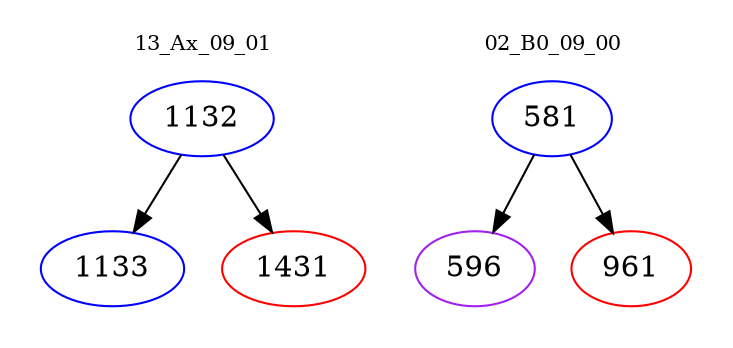 digraph{
subgraph cluster_0 {
color = white
label = "13_Ax_09_01";
fontsize=10;
T0_1132 [label="1132", color="blue"]
T0_1132 -> T0_1133 [color="black"]
T0_1133 [label="1133", color="blue"]
T0_1132 -> T0_1431 [color="black"]
T0_1431 [label="1431", color="red"]
}
subgraph cluster_1 {
color = white
label = "02_B0_09_00";
fontsize=10;
T1_581 [label="581", color="blue"]
T1_581 -> T1_596 [color="black"]
T1_596 [label="596", color="purple"]
T1_581 -> T1_961 [color="black"]
T1_961 [label="961", color="red"]
}
}
